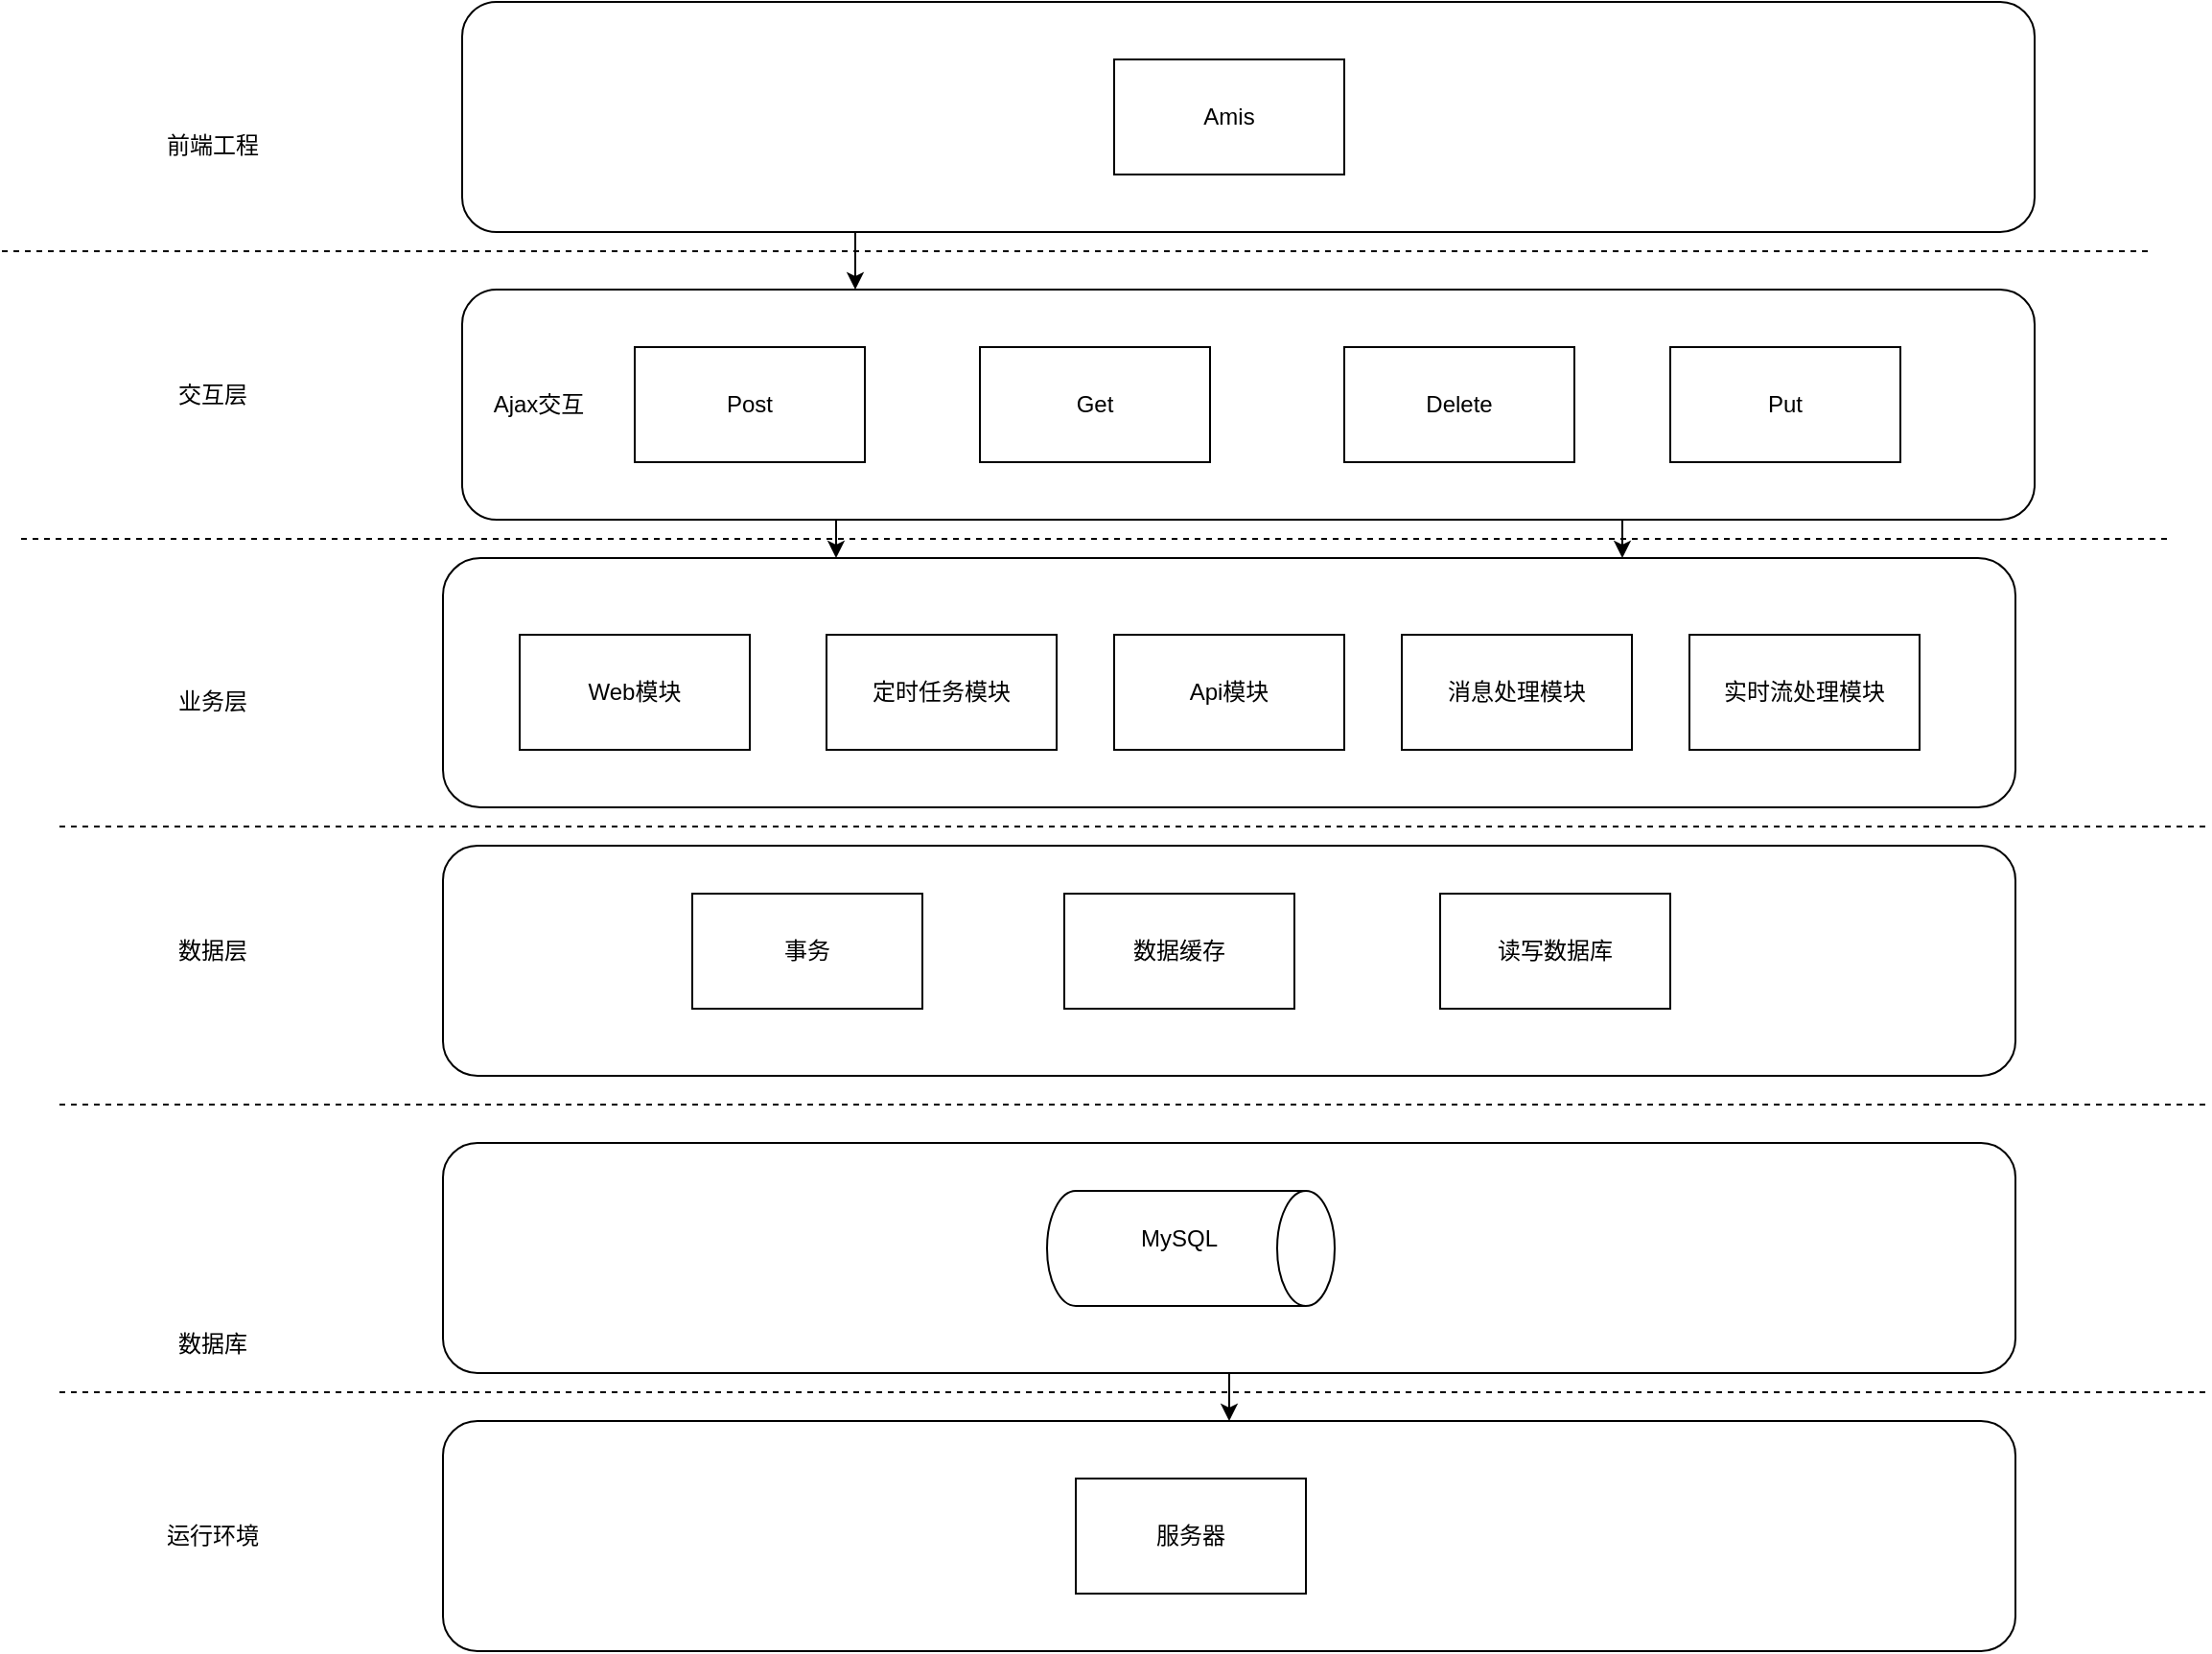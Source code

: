 <mxfile version="21.0.6" type="github">
  <diagram id="prtHgNgQTEPvFCAcTncT" name="Page-1">
    <mxGraphModel dx="2021" dy="647" grid="1" gridSize="10" guides="1" tooltips="1" connect="1" arrows="1" fold="1" page="1" pageScale="1" pageWidth="827" pageHeight="1169" math="0" shadow="0">
      <root>
        <mxCell id="0" />
        <mxCell id="1" parent="0" />
        <mxCell id="iywHWgDSQWEM5n1aMCzX-47" style="edgeStyle=orthogonalEdgeStyle;rounded=0;orthogonalLoop=1;jettySize=auto;html=1;exitX=0.25;exitY=1;exitDx=0;exitDy=0;entryX=0.25;entryY=0;entryDx=0;entryDy=0;" edge="1" parent="1" source="iywHWgDSQWEM5n1aMCzX-2" target="iywHWgDSQWEM5n1aMCzX-6">
          <mxGeometry relative="1" as="geometry" />
        </mxCell>
        <mxCell id="iywHWgDSQWEM5n1aMCzX-2" value="" style="rounded=1;whiteSpace=wrap;html=1;" vertex="1" parent="1">
          <mxGeometry x="130" y="410" width="820" height="120" as="geometry" />
        </mxCell>
        <mxCell id="iywHWgDSQWEM5n1aMCzX-3" value="Amis" style="rounded=0;whiteSpace=wrap;html=1;" vertex="1" parent="1">
          <mxGeometry x="470" y="440" width="120" height="60" as="geometry" />
        </mxCell>
        <mxCell id="iywHWgDSQWEM5n1aMCzX-5" value="" style="rounded=0;whiteSpace=wrap;html=1;" vertex="1" parent="1">
          <mxGeometry x="190" y="600" width="110" height="40" as="geometry" />
        </mxCell>
        <mxCell id="iywHWgDSQWEM5n1aMCzX-48" style="edgeStyle=orthogonalEdgeStyle;rounded=0;orthogonalLoop=1;jettySize=auto;html=1;exitX=0.25;exitY=1;exitDx=0;exitDy=0;entryX=0.25;entryY=0;entryDx=0;entryDy=0;" edge="1" parent="1" source="iywHWgDSQWEM5n1aMCzX-6" target="iywHWgDSQWEM5n1aMCzX-10">
          <mxGeometry relative="1" as="geometry" />
        </mxCell>
        <mxCell id="iywHWgDSQWEM5n1aMCzX-55" style="edgeStyle=orthogonalEdgeStyle;rounded=0;orthogonalLoop=1;jettySize=auto;html=1;exitX=0.75;exitY=1;exitDx=0;exitDy=0;entryX=0.75;entryY=0;entryDx=0;entryDy=0;" edge="1" parent="1" source="iywHWgDSQWEM5n1aMCzX-6" target="iywHWgDSQWEM5n1aMCzX-10">
          <mxGeometry relative="1" as="geometry" />
        </mxCell>
        <mxCell id="iywHWgDSQWEM5n1aMCzX-6" value="" style="rounded=1;whiteSpace=wrap;html=1;" vertex="1" parent="1">
          <mxGeometry x="130" y="560" width="820" height="120" as="geometry" />
        </mxCell>
        <mxCell id="iywHWgDSQWEM5n1aMCzX-7" value="Post" style="rounded=0;whiteSpace=wrap;html=1;" vertex="1" parent="1">
          <mxGeometry x="220" y="590" width="120" height="60" as="geometry" />
        </mxCell>
        <mxCell id="iywHWgDSQWEM5n1aMCzX-8" value="Get" style="rounded=0;whiteSpace=wrap;html=1;" vertex="1" parent="1">
          <mxGeometry x="400" y="590" width="120" height="60" as="geometry" />
        </mxCell>
        <mxCell id="iywHWgDSQWEM5n1aMCzX-9" value="" style="rounded=0;whiteSpace=wrap;html=1;" vertex="1" parent="1">
          <mxGeometry x="170" y="720" width="110" height="40" as="geometry" />
        </mxCell>
        <mxCell id="iywHWgDSQWEM5n1aMCzX-10" value="" style="rounded=1;whiteSpace=wrap;html=1;" vertex="1" parent="1">
          <mxGeometry x="120" y="700" width="820" height="130" as="geometry" />
        </mxCell>
        <mxCell id="iywHWgDSQWEM5n1aMCzX-11" value="Web模块" style="rounded=0;whiteSpace=wrap;html=1;" vertex="1" parent="1">
          <mxGeometry x="160" y="740" width="120" height="60" as="geometry" />
        </mxCell>
        <mxCell id="iywHWgDSQWEM5n1aMCzX-12" value="定时任务模块" style="rounded=0;whiteSpace=wrap;html=1;" vertex="1" parent="1">
          <mxGeometry x="320" y="740" width="120" height="60" as="geometry" />
        </mxCell>
        <mxCell id="iywHWgDSQWEM5n1aMCzX-13" value="前端工程" style="text;strokeColor=none;align=center;fillColor=none;html=1;verticalAlign=middle;whiteSpace=wrap;rounded=0;" vertex="1" parent="1">
          <mxGeometry x="-90" y="460" width="180" height="50" as="geometry" />
        </mxCell>
        <mxCell id="iywHWgDSQWEM5n1aMCzX-15" value="" style="endArrow=none;dashed=1;html=1;rounded=0;" edge="1" parent="1">
          <mxGeometry width="50" height="50" relative="1" as="geometry">
            <mxPoint x="-110" y="540" as="sourcePoint" />
            <mxPoint x="1010" y="540" as="targetPoint" />
            <Array as="points">
              <mxPoint x="480" y="540" />
            </Array>
          </mxGeometry>
        </mxCell>
        <mxCell id="iywHWgDSQWEM5n1aMCzX-16" value="交互层" style="text;strokeColor=none;align=center;fillColor=none;html=1;verticalAlign=middle;whiteSpace=wrap;rounded=0;" vertex="1" parent="1">
          <mxGeometry x="-90" y="590" width="180" height="50" as="geometry" />
        </mxCell>
        <mxCell id="iywHWgDSQWEM5n1aMCzX-17" value="业务层" style="text;strokeColor=none;align=center;fillColor=none;html=1;verticalAlign=middle;whiteSpace=wrap;rounded=0;" vertex="1" parent="1">
          <mxGeometry x="-90" y="750" width="180" height="50" as="geometry" />
        </mxCell>
        <mxCell id="iywHWgDSQWEM5n1aMCzX-18" value="数据层" style="text;strokeColor=none;align=center;fillColor=none;html=1;verticalAlign=middle;whiteSpace=wrap;rounded=0;" vertex="1" parent="1">
          <mxGeometry x="-90" y="880" width="180" height="50" as="geometry" />
        </mxCell>
        <mxCell id="iywHWgDSQWEM5n1aMCzX-19" value="" style="rounded=0;whiteSpace=wrap;html=1;" vertex="1" parent="1">
          <mxGeometry x="180" y="890" width="110" height="40" as="geometry" />
        </mxCell>
        <mxCell id="iywHWgDSQWEM5n1aMCzX-20" value="" style="rounded=1;whiteSpace=wrap;html=1;" vertex="1" parent="1">
          <mxGeometry x="120" y="850" width="820" height="120" as="geometry" />
        </mxCell>
        <mxCell id="iywHWgDSQWEM5n1aMCzX-21" value="事务" style="rounded=0;whiteSpace=wrap;html=1;" vertex="1" parent="1">
          <mxGeometry x="250" y="875" width="120" height="60" as="geometry" />
        </mxCell>
        <mxCell id="iywHWgDSQWEM5n1aMCzX-22" value="数据缓存" style="rounded=0;whiteSpace=wrap;html=1;" vertex="1" parent="1">
          <mxGeometry x="444" y="875" width="120" height="60" as="geometry" />
        </mxCell>
        <mxCell id="iywHWgDSQWEM5n1aMCzX-57" style="edgeStyle=orthogonalEdgeStyle;rounded=0;orthogonalLoop=1;jettySize=auto;html=1;exitX=0.5;exitY=1;exitDx=0;exitDy=0;entryX=0.5;entryY=0;entryDx=0;entryDy=0;" edge="1" parent="1" source="iywHWgDSQWEM5n1aMCzX-24" target="iywHWgDSQWEM5n1aMCzX-29">
          <mxGeometry relative="1" as="geometry" />
        </mxCell>
        <mxCell id="iywHWgDSQWEM5n1aMCzX-24" value="" style="rounded=1;whiteSpace=wrap;html=1;" vertex="1" parent="1">
          <mxGeometry x="120" y="1005" width="820" height="120" as="geometry" />
        </mxCell>
        <mxCell id="iywHWgDSQWEM5n1aMCzX-27" value="数据库" style="text;strokeColor=none;align=center;fillColor=none;html=1;verticalAlign=middle;whiteSpace=wrap;rounded=0;" vertex="1" parent="1">
          <mxGeometry x="-90" y="1085" width="180" height="50" as="geometry" />
        </mxCell>
        <mxCell id="iywHWgDSQWEM5n1aMCzX-29" value="" style="rounded=1;whiteSpace=wrap;html=1;" vertex="1" parent="1">
          <mxGeometry x="120" y="1150" width="820" height="120" as="geometry" />
        </mxCell>
        <mxCell id="iywHWgDSQWEM5n1aMCzX-30" value="服务器" style="rounded=0;whiteSpace=wrap;html=1;" vertex="1" parent="1">
          <mxGeometry x="450" y="1180" width="120" height="60" as="geometry" />
        </mxCell>
        <mxCell id="iywHWgDSQWEM5n1aMCzX-32" value="运行环境" style="text;strokeColor=none;align=center;fillColor=none;html=1;verticalAlign=middle;whiteSpace=wrap;rounded=0;" vertex="1" parent="1">
          <mxGeometry x="-90" y="1185" width="180" height="50" as="geometry" />
        </mxCell>
        <mxCell id="iywHWgDSQWEM5n1aMCzX-33" value="" style="endArrow=none;dashed=1;html=1;rounded=0;" edge="1" parent="1">
          <mxGeometry width="50" height="50" relative="1" as="geometry">
            <mxPoint x="-100" y="690" as="sourcePoint" />
            <mxPoint x="1020" y="690" as="targetPoint" />
            <Array as="points">
              <mxPoint x="490" y="690" />
            </Array>
          </mxGeometry>
        </mxCell>
        <mxCell id="iywHWgDSQWEM5n1aMCzX-34" value="" style="endArrow=none;dashed=1;html=1;rounded=0;" edge="1" parent="1">
          <mxGeometry width="50" height="50" relative="1" as="geometry">
            <mxPoint x="-80" y="840" as="sourcePoint" />
            <mxPoint x="1040" y="840" as="targetPoint" />
            <Array as="points">
              <mxPoint x="510" y="840" />
            </Array>
          </mxGeometry>
        </mxCell>
        <mxCell id="iywHWgDSQWEM5n1aMCzX-35" value="" style="endArrow=none;dashed=1;html=1;rounded=0;" edge="1" parent="1">
          <mxGeometry width="50" height="50" relative="1" as="geometry">
            <mxPoint x="-80" y="985" as="sourcePoint" />
            <mxPoint x="1040" y="985" as="targetPoint" />
            <Array as="points">
              <mxPoint x="510" y="985" />
            </Array>
          </mxGeometry>
        </mxCell>
        <mxCell id="iywHWgDSQWEM5n1aMCzX-36" value="" style="endArrow=none;dashed=1;html=1;rounded=0;" edge="1" parent="1">
          <mxGeometry width="50" height="50" relative="1" as="geometry">
            <mxPoint x="-80" y="1135" as="sourcePoint" />
            <mxPoint x="1040" y="1135" as="targetPoint" />
            <Array as="points">
              <mxPoint x="510" y="1135" />
            </Array>
          </mxGeometry>
        </mxCell>
        <mxCell id="iywHWgDSQWEM5n1aMCzX-38" value="Delete" style="rounded=0;whiteSpace=wrap;html=1;" vertex="1" parent="1">
          <mxGeometry x="590" y="590" width="120" height="60" as="geometry" />
        </mxCell>
        <mxCell id="iywHWgDSQWEM5n1aMCzX-39" value="Put" style="rounded=0;whiteSpace=wrap;html=1;" vertex="1" parent="1">
          <mxGeometry x="760" y="590" width="120" height="60" as="geometry" />
        </mxCell>
        <mxCell id="iywHWgDSQWEM5n1aMCzX-42" value="Api模块" style="rounded=0;whiteSpace=wrap;html=1;" vertex="1" parent="1">
          <mxGeometry x="470" y="740" width="120" height="60" as="geometry" />
        </mxCell>
        <mxCell id="iywHWgDSQWEM5n1aMCzX-43" value="消息处理模块" style="rounded=0;whiteSpace=wrap;html=1;" vertex="1" parent="1">
          <mxGeometry x="620" y="740" width="120" height="60" as="geometry" />
        </mxCell>
        <mxCell id="iywHWgDSQWEM5n1aMCzX-44" value="实时流处理模块" style="rounded=0;whiteSpace=wrap;html=1;" vertex="1" parent="1">
          <mxGeometry x="770" y="740" width="120" height="60" as="geometry" />
        </mxCell>
        <mxCell id="iywHWgDSQWEM5n1aMCzX-45" value="Ajax交互" style="text;strokeColor=none;align=center;fillColor=none;html=1;verticalAlign=middle;whiteSpace=wrap;rounded=0;" vertex="1" parent="1">
          <mxGeometry x="140" y="605" width="60" height="30" as="geometry" />
        </mxCell>
        <mxCell id="iywHWgDSQWEM5n1aMCzX-46" value="读写数据库" style="rounded=0;whiteSpace=wrap;html=1;" vertex="1" parent="1">
          <mxGeometry x="640" y="875" width="120" height="60" as="geometry" />
        </mxCell>
        <mxCell id="iywHWgDSQWEM5n1aMCzX-53" value="" style="shape=cylinder3;whiteSpace=wrap;html=1;boundedLbl=1;backgroundOutline=1;size=15;rotation=90;" vertex="1" parent="1">
          <mxGeometry x="480" y="985" width="60" height="150" as="geometry" />
        </mxCell>
        <mxCell id="iywHWgDSQWEM5n1aMCzX-54" value="MySQL" style="text;strokeColor=none;align=center;fillColor=none;html=1;verticalAlign=middle;whiteSpace=wrap;rounded=0;" vertex="1" parent="1">
          <mxGeometry x="474" y="1040" width="60" height="30" as="geometry" />
        </mxCell>
      </root>
    </mxGraphModel>
  </diagram>
</mxfile>
